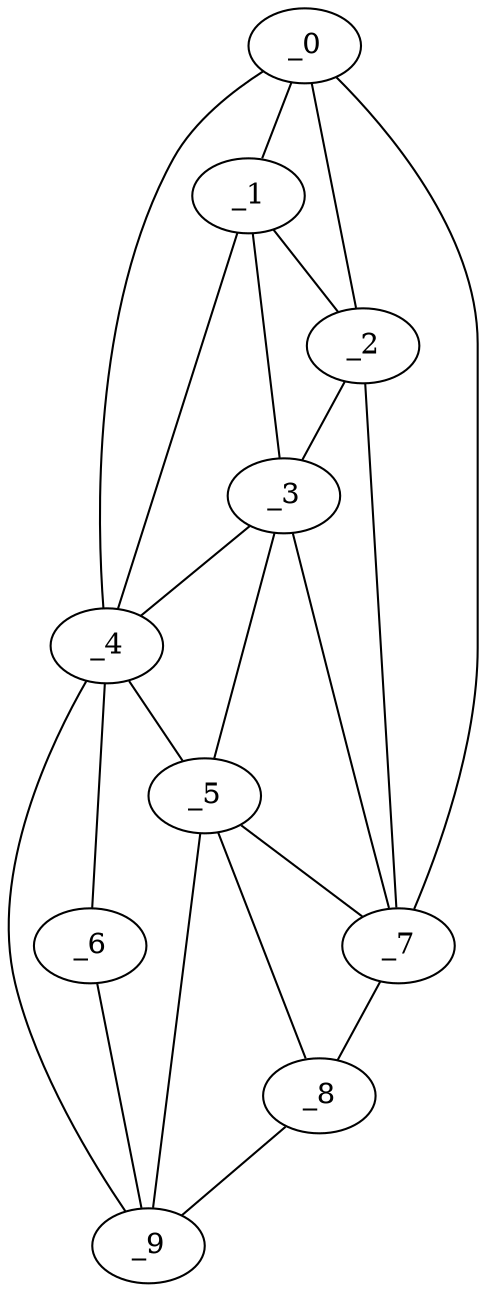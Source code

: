 graph "obj28__175.gxl" {
	_0	 [x=94,
		y=16];
	_1	 [x=97,
		y=27];
	_0 -- _1	 [valence=2];
	_2	 [x=99,
		y=21];
	_0 -- _2	 [valence=1];
	_4	 [x=104,
		y=88];
	_0 -- _4	 [valence=1];
	_7	 [x=126,
		y=37];
	_0 -- _7	 [valence=1];
	_1 -- _2	 [valence=2];
	_3	 [x=103,
		y=35];
	_1 -- _3	 [valence=1];
	_1 -- _4	 [valence=1];
	_2 -- _3	 [valence=2];
	_2 -- _7	 [valence=1];
	_3 -- _4	 [valence=2];
	_5	 [x=113,
		y=49];
	_3 -- _5	 [valence=1];
	_3 -- _7	 [valence=1];
	_4 -- _5	 [valence=2];
	_6	 [x=113,
		y=102];
	_4 -- _6	 [valence=1];
	_9	 [x=126,
		y=51];
	_4 -- _9	 [valence=2];
	_5 -- _7	 [valence=2];
	_8	 [x=126,
		y=42];
	_5 -- _8	 [valence=1];
	_5 -- _9	 [valence=1];
	_6 -- _9	 [valence=1];
	_7 -- _8	 [valence=1];
	_8 -- _9	 [valence=1];
}
